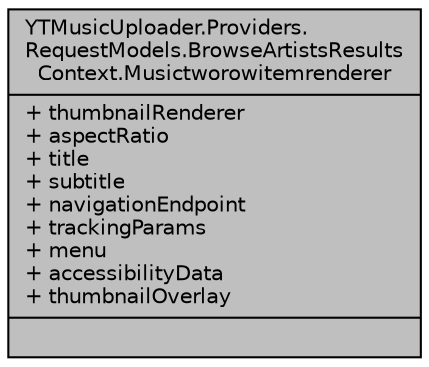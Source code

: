 digraph "YTMusicUploader.Providers.RequestModels.BrowseArtistsResultsContext.Musictworowitemrenderer"
{
 // LATEX_PDF_SIZE
  edge [fontname="Helvetica",fontsize="10",labelfontname="Helvetica",labelfontsize="10"];
  node [fontname="Helvetica",fontsize="10",shape=record];
  Node1 [label="{YTMusicUploader.Providers.\lRequestModels.BrowseArtistsResults\lContext.Musictworowitemrenderer\n|+ thumbnailRenderer\l+ aspectRatio\l+ title\l+ subtitle\l+ navigationEndpoint\l+ trackingParams\l+ menu\l+ accessibilityData\l+ thumbnailOverlay\l|}",height=0.2,width=0.4,color="black", fillcolor="grey75", style="filled", fontcolor="black",tooltip=" "];
}
